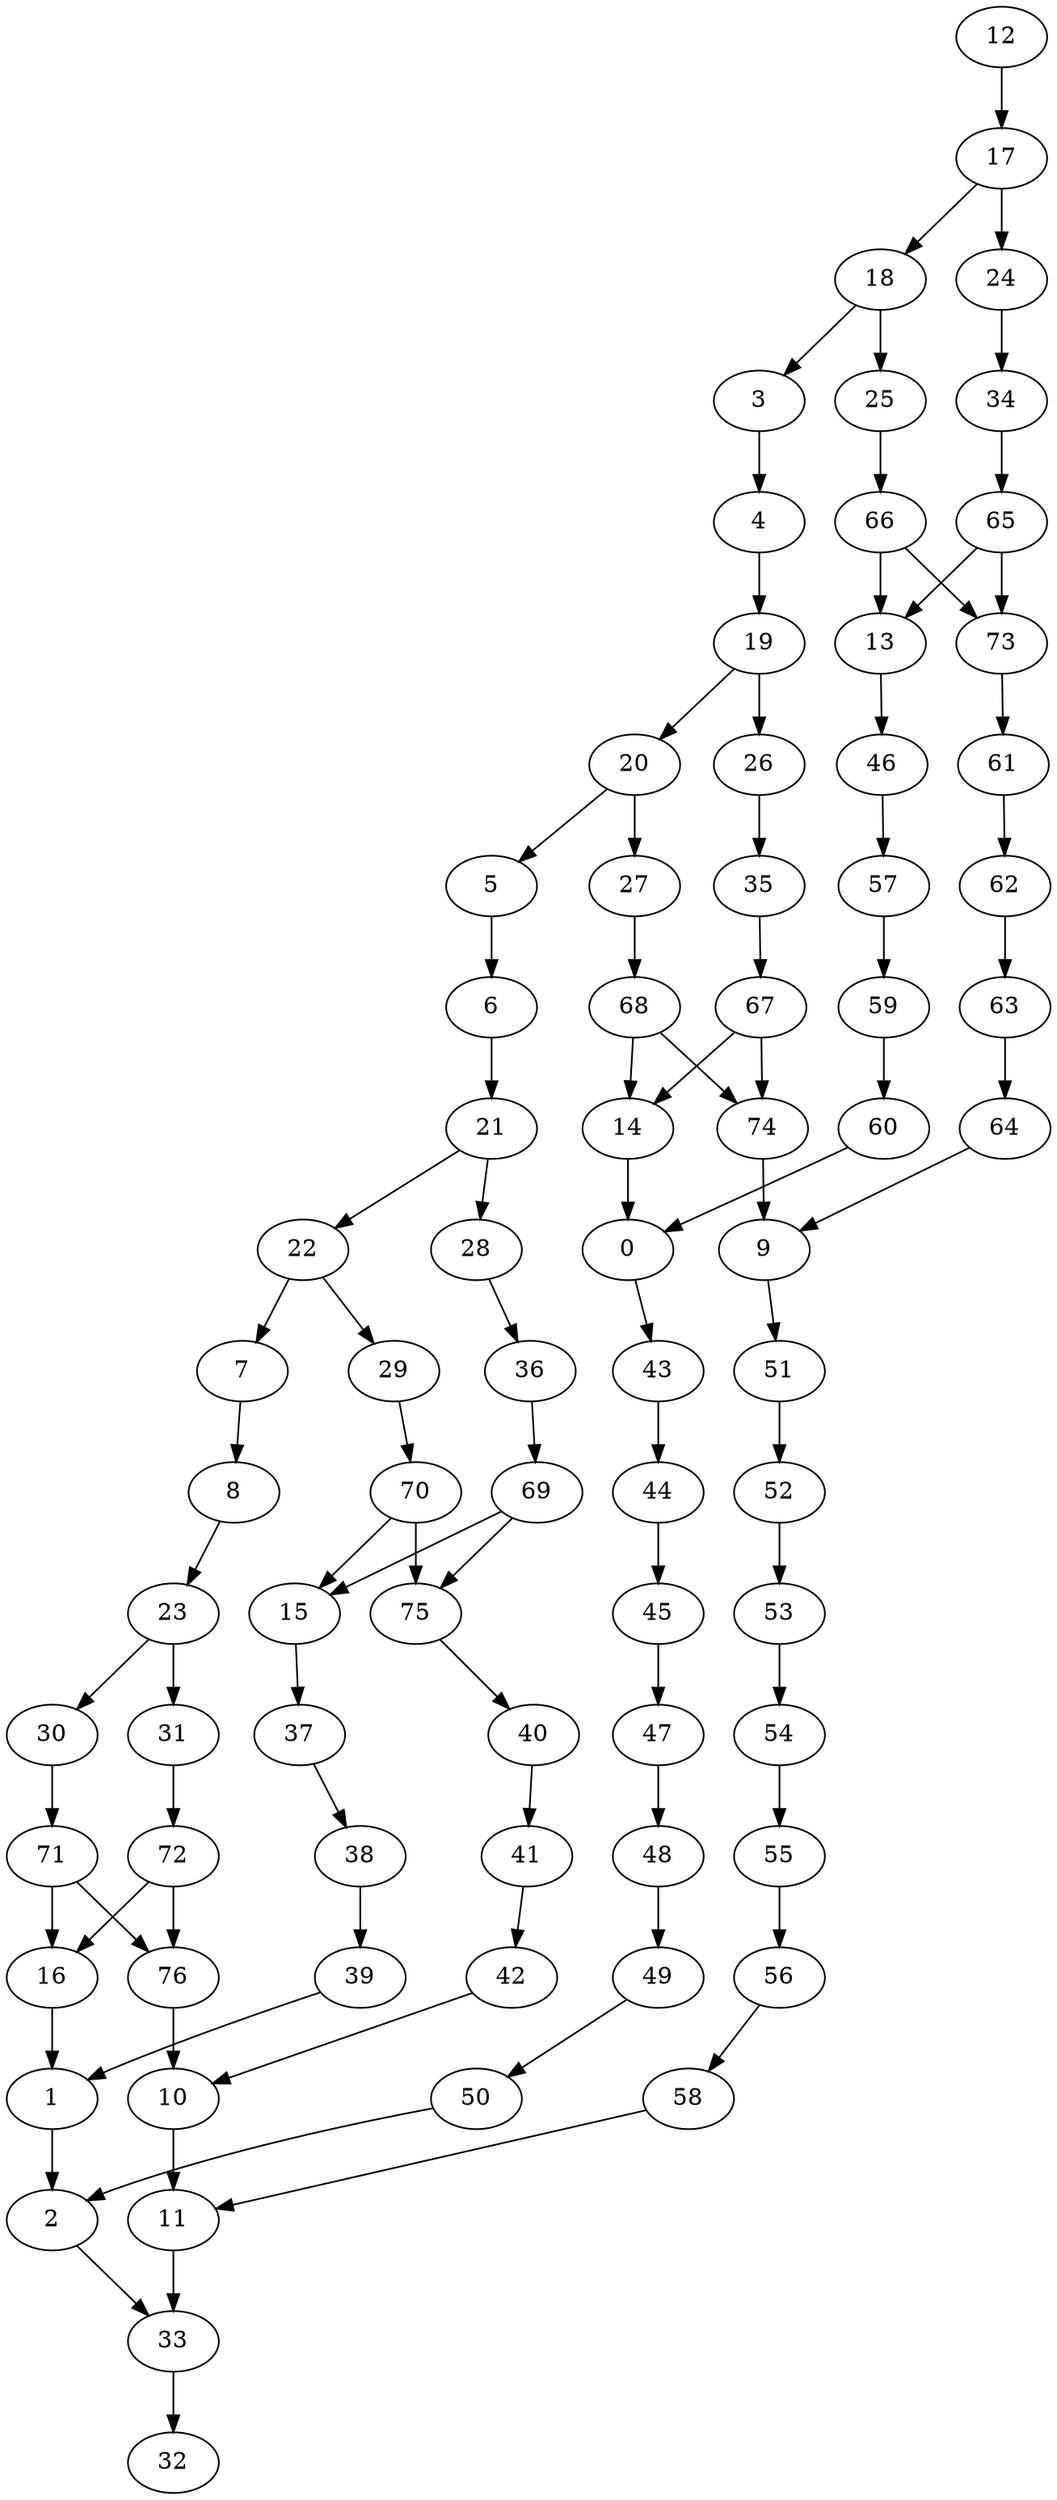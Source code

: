 digraph g {
0;
1;
2;
3;
4;
5;
6;
7;
8;
9;
10;
11;
12;
13;
14;
15;
16;
17;
18;
19;
20;
21;
22;
23;
24;
25;
26;
27;
28;
29;
30;
31;
32;
33;
34;
35;
36;
37;
38;
39;
40;
41;
42;
43;
44;
45;
46;
47;
48;
49;
50;
51;
52;
53;
54;
55;
56;
57;
58;
59;
60;
61;
62;
63;
64;
65;
66;
67;
68;
69;
70;
71;
72;
73;
74;
75;
76;
0 -> 43 [weight=0];
1 -> 2 [weight=0];
2 -> 33 [weight=0];
3 -> 4 [weight=0];
4 -> 19 [weight=0];
5 -> 6 [weight=0];
6 -> 21 [weight=0];
7 -> 8 [weight=0];
8 -> 23 [weight=0];
9 -> 51 [weight=0];
10 -> 11 [weight=1];
11 -> 33 [weight=2];
12 -> 17 [weight=0];
13 -> 46 [weight=0];
14 -> 0 [weight=2];
15 -> 37 [weight=0];
16 -> 1 [weight=0];
17 -> 18 [weight=0];
17 -> 24 [weight=1];
18 -> 25 [weight=1];
18 -> 3 [weight=0];
19 -> 20 [weight=0];
19 -> 26 [weight=1];
20 -> 27 [weight=1];
20 -> 5 [weight=0];
21 -> 22 [weight=0];
21 -> 28 [weight=0];
22 -> 29 [weight=0];
22 -> 7 [weight=0];
23 -> 30 [weight=0];
23 -> 31 [weight=1];
24 -> 34 [weight=0];
25 -> 66 [weight=0];
26 -> 35 [weight=2];
27 -> 68 [weight=2];
28 -> 36 [weight=0];
29 -> 70 [weight=0];
30 -> 71 [weight=0];
31 -> 72 [weight=0];
33 -> 32 [weight=0];
34 -> 65 [weight=2];
35 -> 67 [weight=0];
36 -> 69 [weight=0];
37 -> 38 [weight=0];
38 -> 39 [weight=1];
39 -> 1 [weight=0];
40 -> 41 [weight=0];
41 -> 42 [weight=0];
42 -> 10 [weight=0];
43 -> 44 [weight=0];
44 -> 45 [weight=0];
45 -> 47 [weight=0];
46 -> 57 [weight=0];
47 -> 48 [weight=0];
48 -> 49 [weight=0];
49 -> 50 [weight=0];
50 -> 2 [weight=0];
51 -> 52 [weight=0];
52 -> 53 [weight=0];
53 -> 54 [weight=0];
54 -> 55 [weight=0];
55 -> 56 [weight=0];
56 -> 58 [weight=0];
57 -> 59 [weight=0];
58 -> 11 [weight=0];
59 -> 60 [weight=0];
60 -> 0 [weight=0];
61 -> 62 [weight=0];
62 -> 63 [weight=0];
63 -> 64 [weight=0];
64 -> 9 [weight=0];
65 -> 13 [weight=0];
65 -> 73 [weight=0];
66 -> 13 [weight=0];
66 -> 73 [weight=0];
67 -> 14 [weight=0];
67 -> 74 [weight=0];
68 -> 74 [weight=0];
68 -> 14 [weight=0];
69 -> 15 [weight=0];
69 -> 75 [weight=0];
70 -> 75 [weight=2];
70 -> 15 [weight=0];
71 -> 76 [weight=0];
71 -> 16 [weight=1];
72 -> 76 [weight=1];
72 -> 16 [weight=0];
73 -> 61 [weight=0];
74 -> 9 [weight=0];
75 -> 40 [weight=0];
76 -> 10 [weight=0];
}
